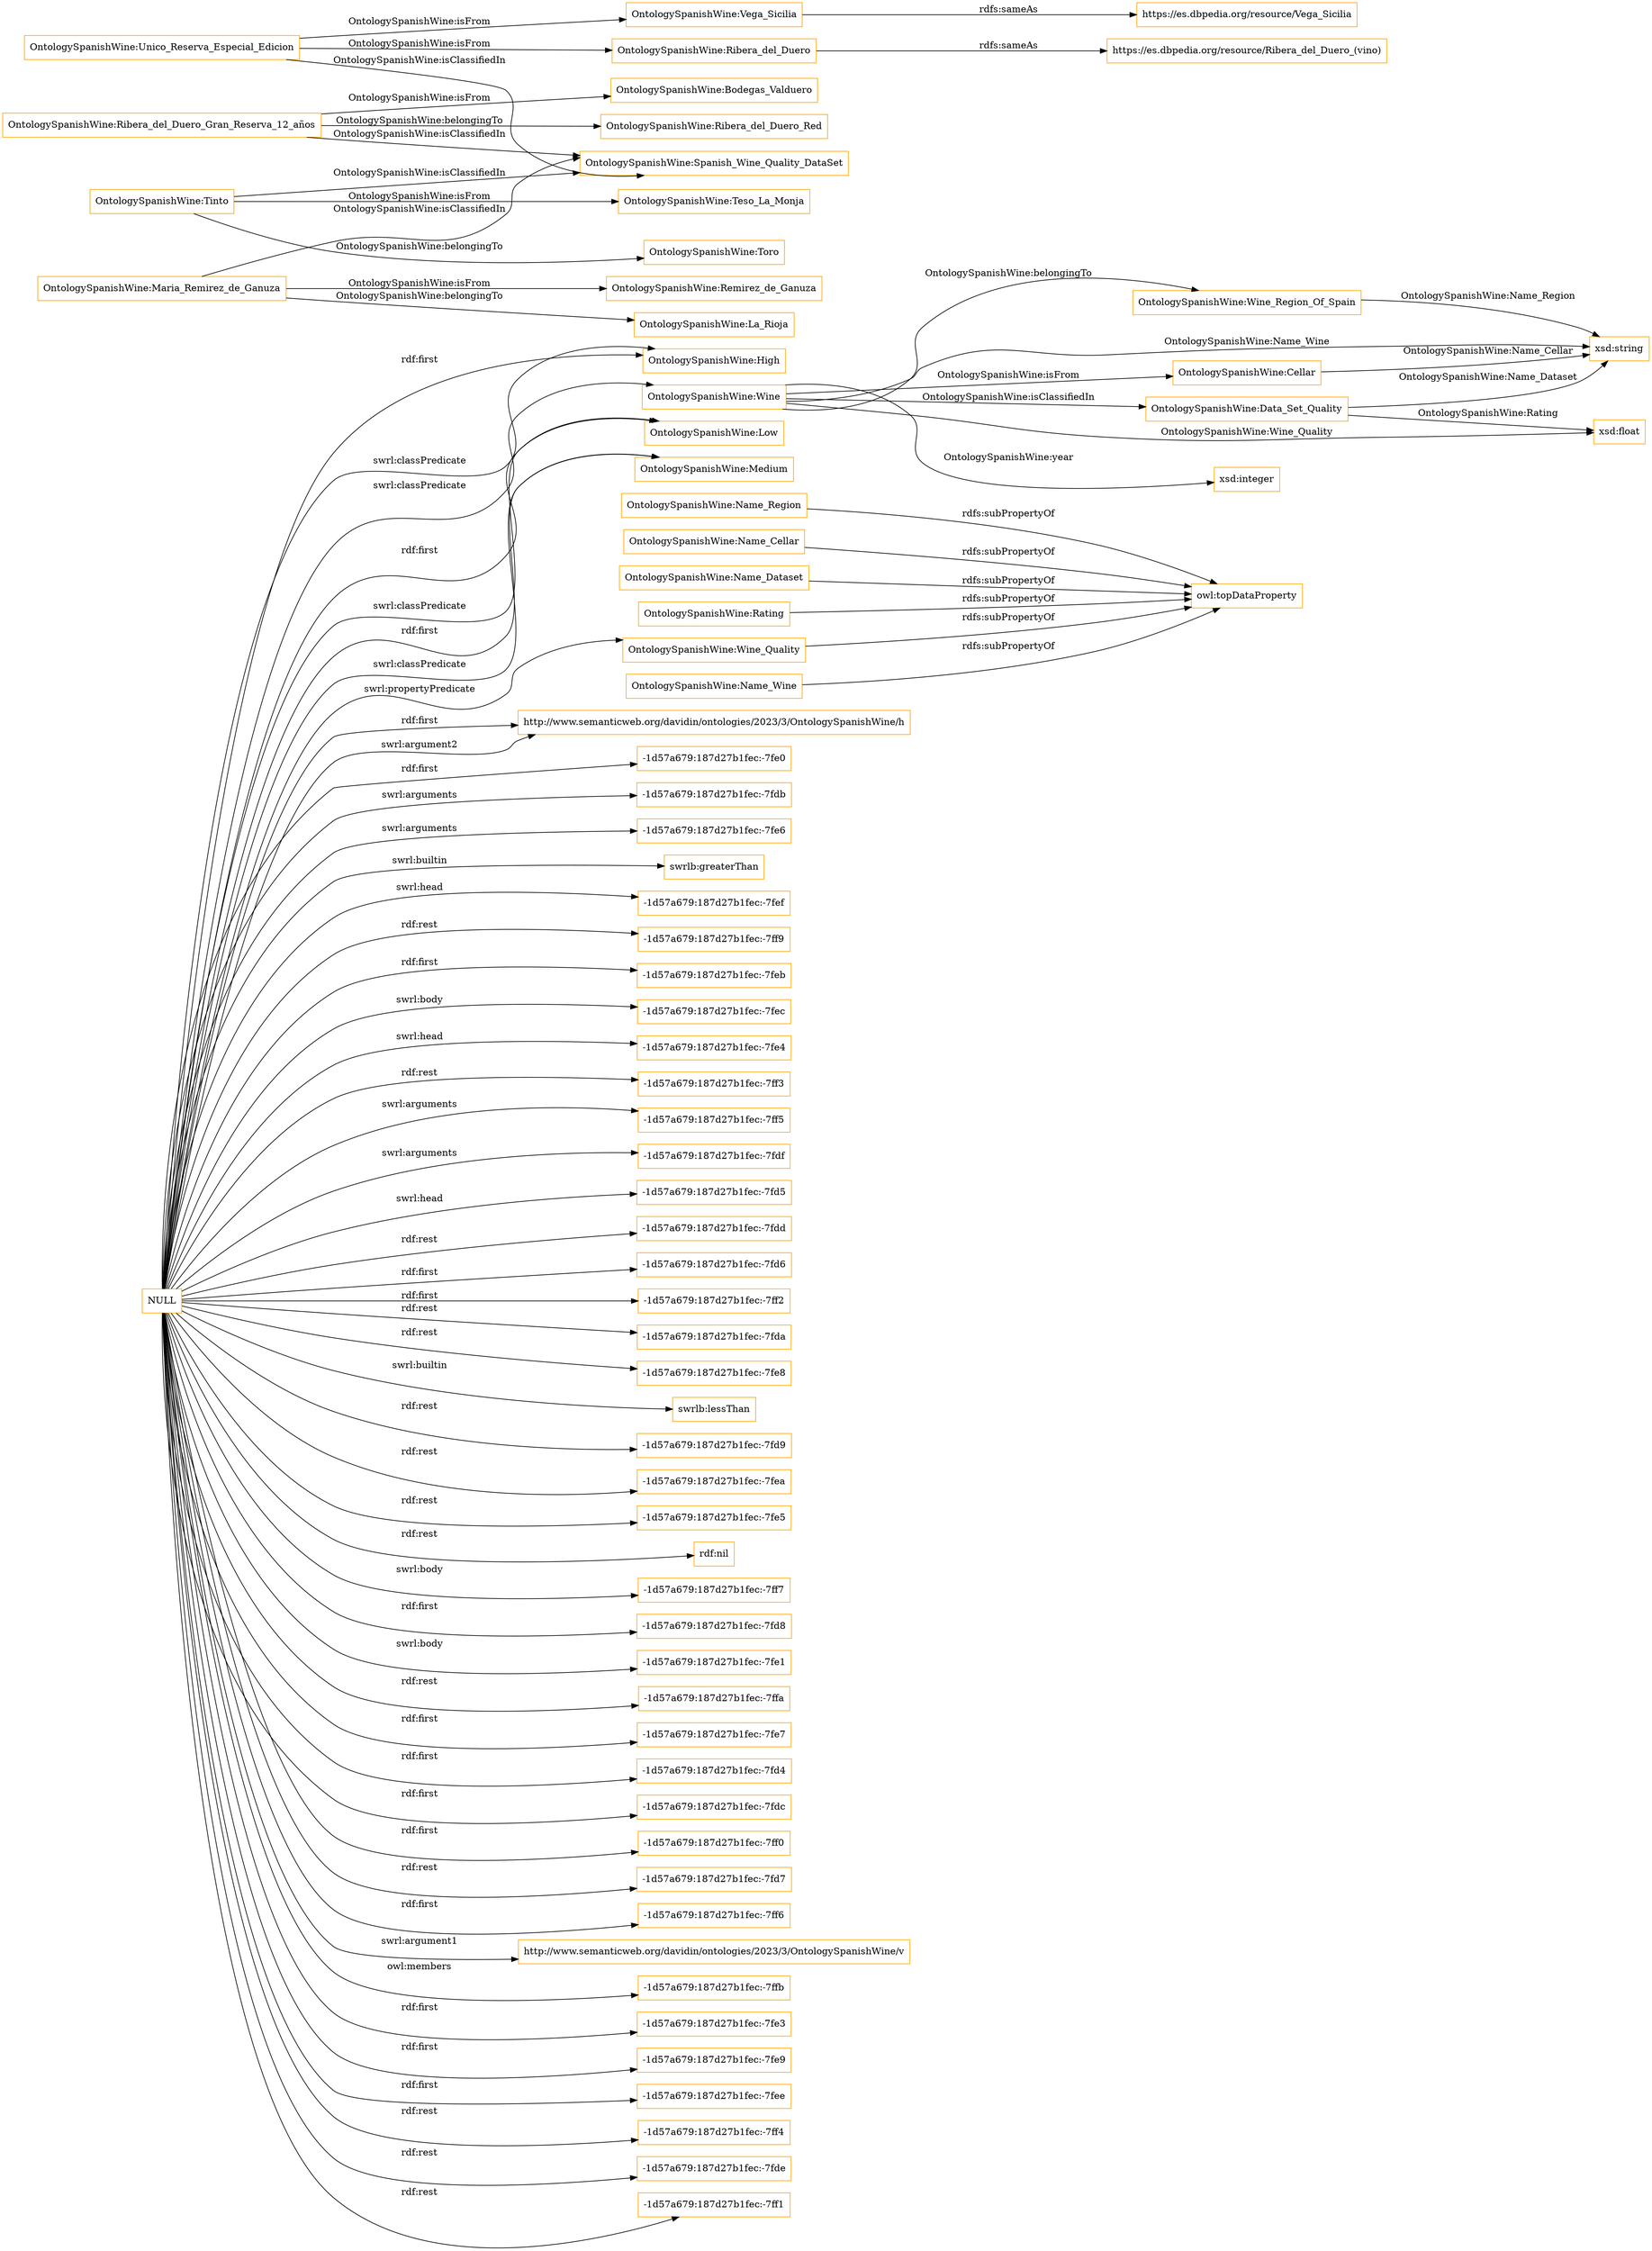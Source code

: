 digraph ar2dtool_diagram { 
rankdir=LR;
size="1501"
node [shape = rectangle, color="orange"]; "OntologySpanishWine:High" "OntologySpanishWine:Wine_Region_Of_Spain" "OntologySpanishWine:Wine" "OntologySpanishWine:Cellar" "OntologySpanishWine:Data_Set_Quality" "OntologySpanishWine:Low" "OntologySpanishWine:Medium" ; /*classes style*/
	"OntologySpanishWine:Name_Region" -> "owl:topDataProperty" [ label = "rdfs:subPropertyOf" ];
	"OntologySpanishWine:Name_Cellar" -> "owl:topDataProperty" [ label = "rdfs:subPropertyOf" ];
	"OntologySpanishWine:Name_Dataset" -> "owl:topDataProperty" [ label = "rdfs:subPropertyOf" ];
	"OntologySpanishWine:Rating" -> "owl:topDataProperty" [ label = "rdfs:subPropertyOf" ];
	"OntologySpanishWine:Wine_Quality" -> "owl:topDataProperty" [ label = "rdfs:subPropertyOf" ];
	"OntologySpanishWine:Unico_Reserva_Especial_Edicion" -> "OntologySpanishWine:Vega_Sicilia" [ label = "OntologySpanishWine:isFrom" ];
	"OntologySpanishWine:Unico_Reserva_Especial_Edicion" -> "OntologySpanishWine:Spanish_Wine_Quality_DataSet" [ label = "OntologySpanishWine:isClassifiedIn" ];
	"OntologySpanishWine:Unico_Reserva_Especial_Edicion" -> "OntologySpanishWine:Ribera_del_Duero" [ label = "OntologySpanishWine:isFrom" ];
	"OntologySpanishWine:Ribera_del_Duero_Gran_Reserva_12_años" -> "OntologySpanishWine:Bodegas_Valduero" [ label = "OntologySpanishWine:isFrom" ];
	"OntologySpanishWine:Ribera_del_Duero_Gran_Reserva_12_años" -> "OntologySpanishWine:Ribera_del_Duero_Red" [ label = "OntologySpanishWine:belongingTo" ];
	"OntologySpanishWine:Ribera_del_Duero_Gran_Reserva_12_años" -> "OntologySpanishWine:Spanish_Wine_Quality_DataSet" [ label = "OntologySpanishWine:isClassifiedIn" ];
	"OntologySpanishWine:Tinto" -> "OntologySpanishWine:Spanish_Wine_Quality_DataSet" [ label = "OntologySpanishWine:isClassifiedIn" ];
	"OntologySpanishWine:Tinto" -> "OntologySpanishWine:Teso_La_Monja" [ label = "OntologySpanishWine:isFrom" ];
	"OntologySpanishWine:Tinto" -> "OntologySpanishWine:Toro" [ label = "OntologySpanishWine:belongingTo" ];
	"OntologySpanishWine:Vega_Sicilia" -> "https://es.dbpedia.org/resource/Vega_Sicilia" [ label = "rdfs:sameAs" ];
	"OntologySpanishWine:Ribera_del_Duero" -> "https://es.dbpedia.org/resource/Ribera_del_Duero_(vino)" [ label = "rdfs:sameAs" ];
	"NULL" -> "http://www.semanticweb.org/davidin/ontologies/2023/3/OntologySpanishWine/h" [ label = "rdf:first" ];
	"NULL" -> "-1d57a679:187d27b1fec:-7fe0" [ label = "rdf:first" ];
	"NULL" -> "-1d57a679:187d27b1fec:-7fdb" [ label = "swrl:arguments" ];
	"NULL" -> "-1d57a679:187d27b1fec:-7fe6" [ label = "swrl:arguments" ];
	"NULL" -> "OntologySpanishWine:Low" [ label = "rdf:first" ];
	"NULL" -> "swrlb:greaterThan" [ label = "swrl:builtin" ];
	"NULL" -> "-1d57a679:187d27b1fec:-7fef" [ label = "swrl:head" ];
	"NULL" -> "-1d57a679:187d27b1fec:-7ff9" [ label = "rdf:rest" ];
	"NULL" -> "-1d57a679:187d27b1fec:-7feb" [ label = "rdf:first" ];
	"NULL" -> "-1d57a679:187d27b1fec:-7fec" [ label = "swrl:body" ];
	"NULL" -> "-1d57a679:187d27b1fec:-7fe4" [ label = "swrl:head" ];
	"NULL" -> "-1d57a679:187d27b1fec:-7ff3" [ label = "rdf:rest" ];
	"NULL" -> "-1d57a679:187d27b1fec:-7ff5" [ label = "swrl:arguments" ];
	"NULL" -> "-1d57a679:187d27b1fec:-7fdf" [ label = "swrl:arguments" ];
	"NULL" -> "-1d57a679:187d27b1fec:-7fd5" [ label = "swrl:head" ];
	"NULL" -> "-1d57a679:187d27b1fec:-7fdd" [ label = "rdf:rest" ];
	"NULL" -> "-1d57a679:187d27b1fec:-7fd6" [ label = "rdf:first" ];
	"NULL" -> "-1d57a679:187d27b1fec:-7ff2" [ label = "rdf:first" ];
	"NULL" -> "-1d57a679:187d27b1fec:-7fda" [ label = "rdf:rest" ];
	"NULL" -> "-1d57a679:187d27b1fec:-7fe8" [ label = "rdf:rest" ];
	"NULL" -> "swrlb:lessThan" [ label = "swrl:builtin" ];
	"NULL" -> "-1d57a679:187d27b1fec:-7fd9" [ label = "rdf:rest" ];
	"NULL" -> "-1d57a679:187d27b1fec:-7fea" [ label = "rdf:rest" ];
	"NULL" -> "-1d57a679:187d27b1fec:-7fe5" [ label = "rdf:rest" ];
	"NULL" -> "rdf:nil" [ label = "rdf:rest" ];
	"NULL" -> "-1d57a679:187d27b1fec:-7ff7" [ label = "swrl:body" ];
	"NULL" -> "OntologySpanishWine:Medium" [ label = "rdf:first" ];
	"NULL" -> "-1d57a679:187d27b1fec:-7fd8" [ label = "rdf:first" ];
	"NULL" -> "-1d57a679:187d27b1fec:-7fe1" [ label = "swrl:body" ];
	"NULL" -> "-1d57a679:187d27b1fec:-7ffa" [ label = "rdf:rest" ];
	"NULL" -> "-1d57a679:187d27b1fec:-7fe7" [ label = "rdf:first" ];
	"NULL" -> "OntologySpanishWine:High" [ label = "rdf:first" ];
	"NULL" -> "-1d57a679:187d27b1fec:-7fd4" [ label = "rdf:first" ];
	"NULL" -> "-1d57a679:187d27b1fec:-7fdc" [ label = "rdf:first" ];
	"NULL" -> "-1d57a679:187d27b1fec:-7ff0" [ label = "rdf:first" ];
	"NULL" -> "-1d57a679:187d27b1fec:-7fd7" [ label = "rdf:rest" ];
	"NULL" -> "OntologySpanishWine:Medium" [ label = "swrl:classPredicate" ];
	"NULL" -> "-1d57a679:187d27b1fec:-7ff6" [ label = "rdf:first" ];
	"NULL" -> "http://www.semanticweb.org/davidin/ontologies/2023/3/OntologySpanishWine/v" [ label = "swrl:argument1" ];
	"NULL" -> "-1d57a679:187d27b1fec:-7ffb" [ label = "owl:members" ];
	"NULL" -> "-1d57a679:187d27b1fec:-7fe3" [ label = "rdf:first" ];
	"NULL" -> "http://www.semanticweb.org/davidin/ontologies/2023/3/OntologySpanishWine/h" [ label = "swrl:argument2" ];
	"NULL" -> "-1d57a679:187d27b1fec:-7fe9" [ label = "rdf:first" ];
	"NULL" -> "OntologySpanishWine:High" [ label = "swrl:classPredicate" ];
	"NULL" -> "OntologySpanishWine:Wine" [ label = "swrl:classPredicate" ];
	"NULL" -> "-1d57a679:187d27b1fec:-7fee" [ label = "rdf:first" ];
	"NULL" -> "OntologySpanishWine:Low" [ label = "swrl:classPredicate" ];
	"NULL" -> "OntologySpanishWine:Wine_Quality" [ label = "swrl:propertyPredicate" ];
	"NULL" -> "-1d57a679:187d27b1fec:-7ff4" [ label = "rdf:rest" ];
	"NULL" -> "-1d57a679:187d27b1fec:-7fde" [ label = "rdf:rest" ];
	"NULL" -> "-1d57a679:187d27b1fec:-7ff1" [ label = "rdf:rest" ];
	"OntologySpanishWine:Maria_Remirez_de_Ganuza" -> "OntologySpanishWine:La_Rioja" [ label = "OntologySpanishWine:belongingTo" ];
	"OntologySpanishWine:Maria_Remirez_de_Ganuza" -> "OntologySpanishWine:Remirez_de_Ganuza" [ label = "OntologySpanishWine:isFrom" ];
	"OntologySpanishWine:Maria_Remirez_de_Ganuza" -> "OntologySpanishWine:Spanish_Wine_Quality_DataSet" [ label = "OntologySpanishWine:isClassifiedIn" ];
	"OntologySpanishWine:Name_Wine" -> "owl:topDataProperty" [ label = "rdfs:subPropertyOf" ];
	"OntologySpanishWine:Wine" -> "OntologySpanishWine:Wine_Region_Of_Spain" [ label = "OntologySpanishWine:belongingTo" ];
	"OntologySpanishWine:Wine" -> "OntologySpanishWine:Data_Set_Quality" [ label = "OntologySpanishWine:isClassifiedIn" ];
	"OntologySpanishWine:Wine_Region_Of_Spain" -> "xsd:string" [ label = "OntologySpanishWine:Name_Region" ];
	"OntologySpanishWine:Wine" -> "OntologySpanishWine:Cellar" [ label = "OntologySpanishWine:isFrom" ];
	"OntologySpanishWine:Data_Set_Quality" -> "xsd:float" [ label = "OntologySpanishWine:Rating" ];
	"OntologySpanishWine:Wine" -> "xsd:string" [ label = "OntologySpanishWine:Name_Wine" ];
	"OntologySpanishWine:Wine" -> "xsd:integer" [ label = "OntologySpanishWine:year" ];
	"OntologySpanishWine:Data_Set_Quality" -> "xsd:string" [ label = "OntologySpanishWine:Name_Dataset" ];
	"OntologySpanishWine:Cellar" -> "xsd:string" [ label = "OntologySpanishWine:Name_Cellar" ];
	"OntologySpanishWine:Wine" -> "xsd:float" [ label = "OntologySpanishWine:Wine_Quality" ];

}
